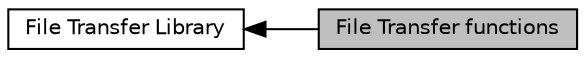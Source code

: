 digraph "File Transfer functions"
{
  edge [fontname="Helvetica",fontsize="10",labelfontname="Helvetica",labelfontsize="10"];
  node [fontname="Helvetica",fontsize="10",shape=record];
  rankdir=LR;
  Node0 [label="File Transfer functions",height=0.2,width=0.4,color="black", fillcolor="grey75", style="filled", fontcolor="black"];
  Node1 [label="File Transfer Library",height=0.2,width=0.4,color="black", fillcolor="white", style="filled",URL="$group__transferlib.html"];
  Node1->Node0 [shape=plaintext, dir="back", style="solid"];
}
